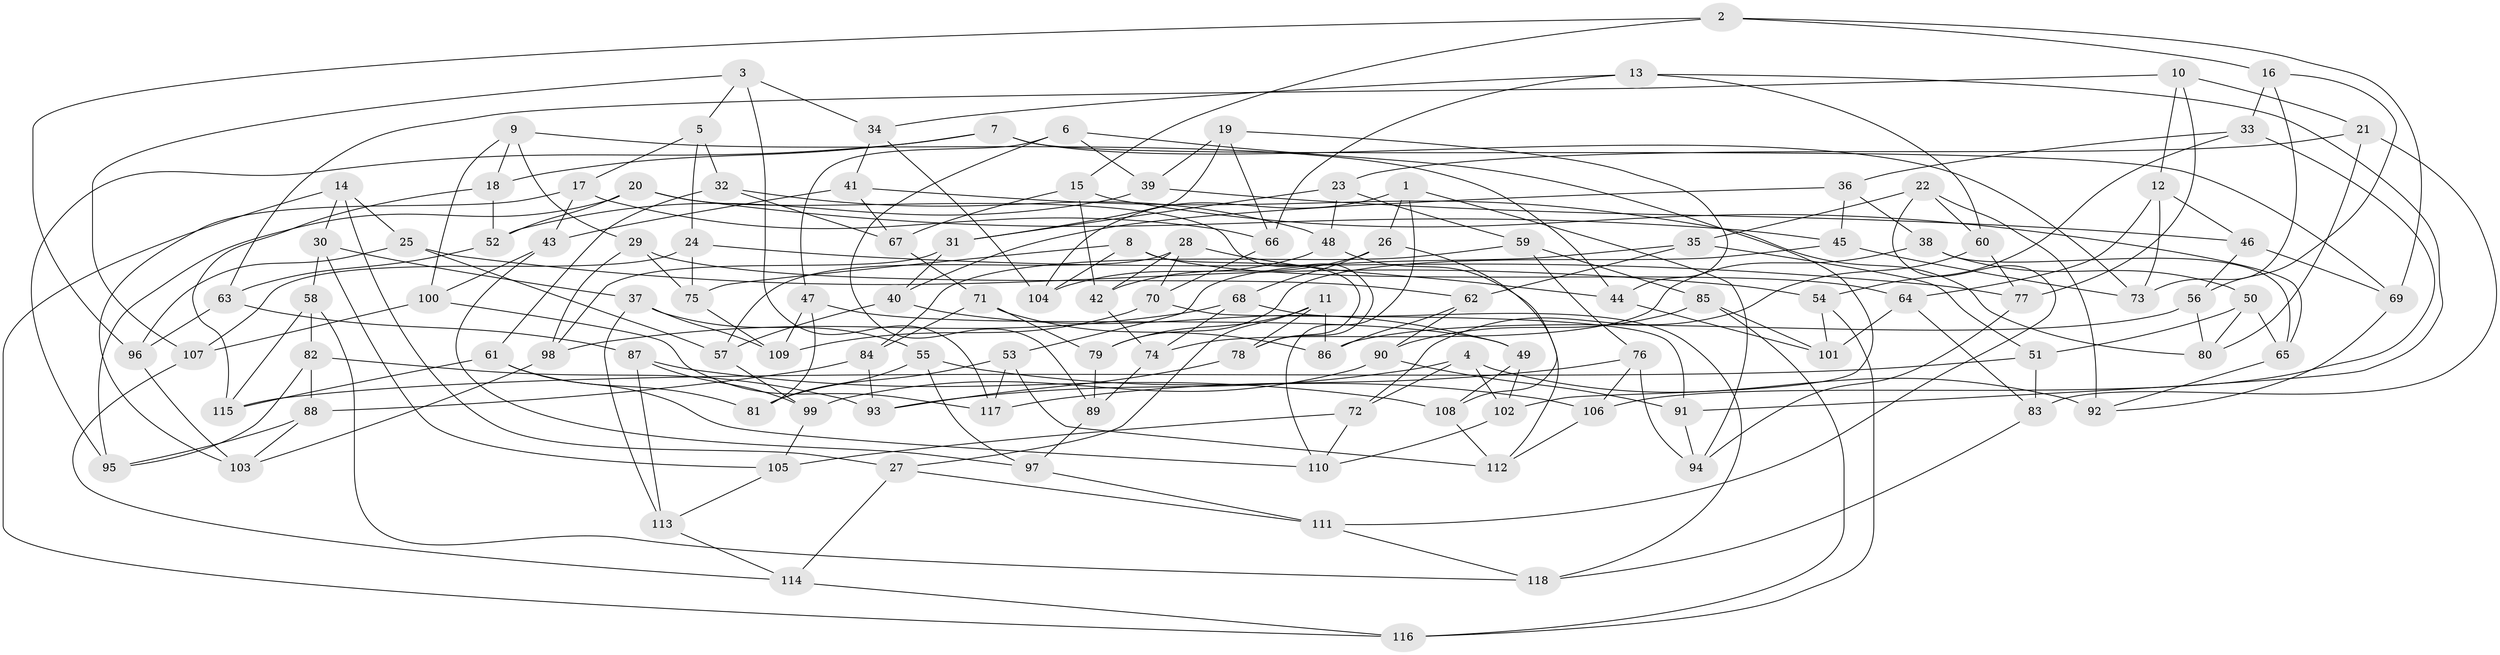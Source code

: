 // coarse degree distribution, {6: 0.2033898305084746, 13: 0.01694915254237288, 15: 0.03389830508474576, 8: 0.06779661016949153, 4: 0.5423728813559322, 7: 0.03389830508474576, 12: 0.01694915254237288, 10: 0.03389830508474576, 9: 0.03389830508474576, 3: 0.01694915254237288}
// Generated by graph-tools (version 1.1) at 2025/20/03/04/25 18:20:49]
// undirected, 118 vertices, 236 edges
graph export_dot {
graph [start="1"]
  node [color=gray90,style=filled];
  1;
  2;
  3;
  4;
  5;
  6;
  7;
  8;
  9;
  10;
  11;
  12;
  13;
  14;
  15;
  16;
  17;
  18;
  19;
  20;
  21;
  22;
  23;
  24;
  25;
  26;
  27;
  28;
  29;
  30;
  31;
  32;
  33;
  34;
  35;
  36;
  37;
  38;
  39;
  40;
  41;
  42;
  43;
  44;
  45;
  46;
  47;
  48;
  49;
  50;
  51;
  52;
  53;
  54;
  55;
  56;
  57;
  58;
  59;
  60;
  61;
  62;
  63;
  64;
  65;
  66;
  67;
  68;
  69;
  70;
  71;
  72;
  73;
  74;
  75;
  76;
  77;
  78;
  79;
  80;
  81;
  82;
  83;
  84;
  85;
  86;
  87;
  88;
  89;
  90;
  91;
  92;
  93;
  94;
  95;
  96;
  97;
  98;
  99;
  100;
  101;
  102;
  103;
  104;
  105;
  106;
  107;
  108;
  109;
  110;
  111;
  112;
  113;
  114;
  115;
  116;
  117;
  118;
  1 -- 26;
  1 -- 110;
  1 -- 94;
  1 -- 104;
  2 -- 69;
  2 -- 15;
  2 -- 16;
  2 -- 96;
  3 -- 117;
  3 -- 5;
  3 -- 107;
  3 -- 34;
  4 -- 72;
  4 -- 102;
  4 -- 92;
  4 -- 93;
  5 -- 24;
  5 -- 32;
  5 -- 17;
  6 -- 47;
  6 -- 89;
  6 -- 102;
  6 -- 39;
  7 -- 95;
  7 -- 18;
  7 -- 69;
  7 -- 73;
  8 -- 64;
  8 -- 104;
  8 -- 75;
  8 -- 78;
  9 -- 44;
  9 -- 29;
  9 -- 18;
  9 -- 100;
  10 -- 12;
  10 -- 63;
  10 -- 77;
  10 -- 21;
  11 -- 79;
  11 -- 78;
  11 -- 86;
  11 -- 27;
  12 -- 73;
  12 -- 64;
  12 -- 46;
  13 -- 91;
  13 -- 66;
  13 -- 60;
  13 -- 34;
  14 -- 30;
  14 -- 27;
  14 -- 116;
  14 -- 25;
  15 -- 65;
  15 -- 67;
  15 -- 42;
  16 -- 56;
  16 -- 33;
  16 -- 73;
  17 -- 103;
  17 -- 66;
  17 -- 43;
  18 -- 115;
  18 -- 52;
  19 -- 66;
  19 -- 39;
  19 -- 44;
  19 -- 31;
  20 -- 95;
  20 -- 45;
  20 -- 52;
  20 -- 78;
  21 -- 80;
  21 -- 83;
  21 -- 23;
  22 -- 92;
  22 -- 35;
  22 -- 111;
  22 -- 60;
  23 -- 48;
  23 -- 31;
  23 -- 59;
  24 -- 77;
  24 -- 75;
  24 -- 107;
  25 -- 57;
  25 -- 54;
  25 -- 96;
  26 -- 68;
  26 -- 42;
  26 -- 108;
  27 -- 111;
  27 -- 114;
  28 -- 70;
  28 -- 57;
  28 -- 42;
  28 -- 44;
  29 -- 62;
  29 -- 98;
  29 -- 75;
  30 -- 37;
  30 -- 58;
  30 -- 105;
  31 -- 40;
  31 -- 98;
  32 -- 48;
  32 -- 67;
  32 -- 61;
  33 -- 36;
  33 -- 54;
  33 -- 106;
  34 -- 104;
  34 -- 41;
  35 -- 53;
  35 -- 51;
  35 -- 62;
  36 -- 40;
  36 -- 45;
  36 -- 38;
  37 -- 109;
  37 -- 55;
  37 -- 113;
  38 -- 74;
  38 -- 65;
  38 -- 50;
  39 -- 52;
  39 -- 46;
  40 -- 49;
  40 -- 57;
  41 -- 43;
  41 -- 80;
  41 -- 67;
  42 -- 74;
  43 -- 97;
  43 -- 100;
  44 -- 101;
  45 -- 79;
  45 -- 73;
  46 -- 56;
  46 -- 69;
  47 -- 49;
  47 -- 81;
  47 -- 109;
  48 -- 104;
  48 -- 112;
  49 -- 108;
  49 -- 102;
  50 -- 80;
  50 -- 51;
  50 -- 65;
  51 -- 83;
  51 -- 115;
  52 -- 63;
  53 -- 117;
  53 -- 81;
  53 -- 112;
  54 -- 116;
  54 -- 101;
  55 -- 106;
  55 -- 81;
  55 -- 97;
  56 -- 80;
  56 -- 86;
  57 -- 99;
  58 -- 82;
  58 -- 118;
  58 -- 115;
  59 -- 76;
  59 -- 85;
  59 -- 84;
  60 -- 72;
  60 -- 77;
  61 -- 81;
  61 -- 110;
  61 -- 115;
  62 -- 90;
  62 -- 86;
  63 -- 87;
  63 -- 96;
  64 -- 101;
  64 -- 83;
  65 -- 92;
  66 -- 70;
  67 -- 71;
  68 -- 74;
  68 -- 98;
  68 -- 118;
  69 -- 92;
  70 -- 91;
  70 -- 109;
  71 -- 86;
  71 -- 84;
  71 -- 79;
  72 -- 105;
  72 -- 110;
  74 -- 89;
  75 -- 109;
  76 -- 94;
  76 -- 106;
  76 -- 117;
  77 -- 94;
  78 -- 93;
  79 -- 89;
  82 -- 93;
  82 -- 95;
  82 -- 88;
  83 -- 118;
  84 -- 88;
  84 -- 93;
  85 -- 90;
  85 -- 101;
  85 -- 116;
  87 -- 108;
  87 -- 99;
  87 -- 113;
  88 -- 103;
  88 -- 95;
  89 -- 97;
  90 -- 99;
  90 -- 91;
  91 -- 94;
  96 -- 103;
  97 -- 111;
  98 -- 103;
  99 -- 105;
  100 -- 117;
  100 -- 107;
  102 -- 110;
  105 -- 113;
  106 -- 112;
  107 -- 114;
  108 -- 112;
  111 -- 118;
  113 -- 114;
  114 -- 116;
}
